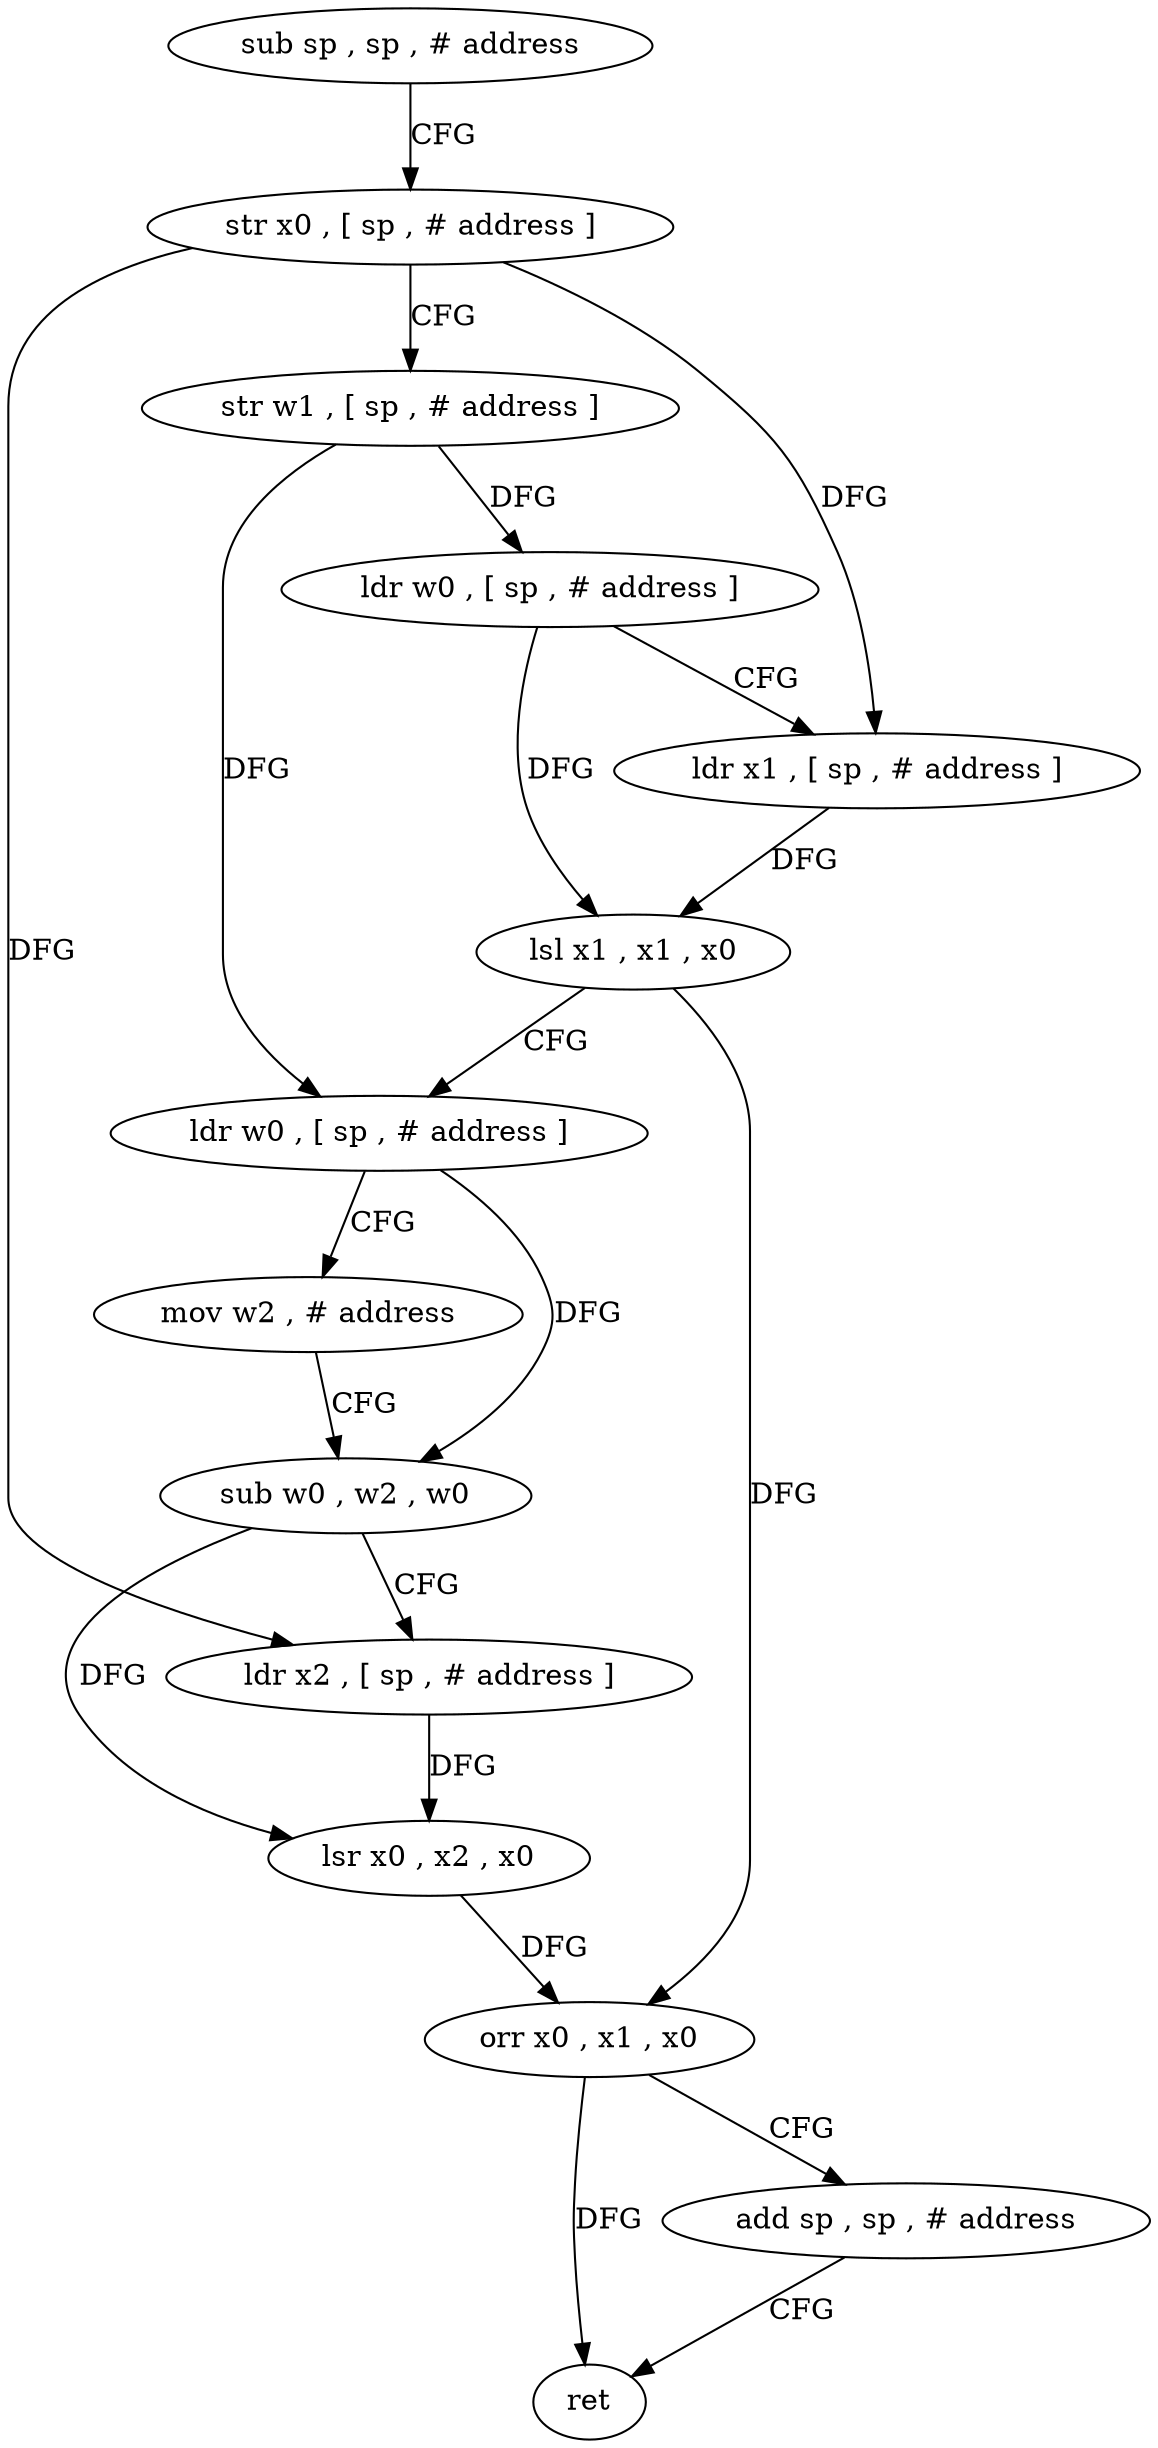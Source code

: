 digraph "func" {
"4520088" [label = "sub sp , sp , # address" ]
"4520092" [label = "str x0 , [ sp , # address ]" ]
"4520096" [label = "str w1 , [ sp , # address ]" ]
"4520100" [label = "ldr w0 , [ sp , # address ]" ]
"4520104" [label = "ldr x1 , [ sp , # address ]" ]
"4520108" [label = "lsl x1 , x1 , x0" ]
"4520112" [label = "ldr w0 , [ sp , # address ]" ]
"4520116" [label = "mov w2 , # address" ]
"4520120" [label = "sub w0 , w2 , w0" ]
"4520124" [label = "ldr x2 , [ sp , # address ]" ]
"4520128" [label = "lsr x0 , x2 , x0" ]
"4520132" [label = "orr x0 , x1 , x0" ]
"4520136" [label = "add sp , sp , # address" ]
"4520140" [label = "ret" ]
"4520088" -> "4520092" [ label = "CFG" ]
"4520092" -> "4520096" [ label = "CFG" ]
"4520092" -> "4520104" [ label = "DFG" ]
"4520092" -> "4520124" [ label = "DFG" ]
"4520096" -> "4520100" [ label = "DFG" ]
"4520096" -> "4520112" [ label = "DFG" ]
"4520100" -> "4520104" [ label = "CFG" ]
"4520100" -> "4520108" [ label = "DFG" ]
"4520104" -> "4520108" [ label = "DFG" ]
"4520108" -> "4520112" [ label = "CFG" ]
"4520108" -> "4520132" [ label = "DFG" ]
"4520112" -> "4520116" [ label = "CFG" ]
"4520112" -> "4520120" [ label = "DFG" ]
"4520116" -> "4520120" [ label = "CFG" ]
"4520120" -> "4520124" [ label = "CFG" ]
"4520120" -> "4520128" [ label = "DFG" ]
"4520124" -> "4520128" [ label = "DFG" ]
"4520128" -> "4520132" [ label = "DFG" ]
"4520132" -> "4520136" [ label = "CFG" ]
"4520132" -> "4520140" [ label = "DFG" ]
"4520136" -> "4520140" [ label = "CFG" ]
}
